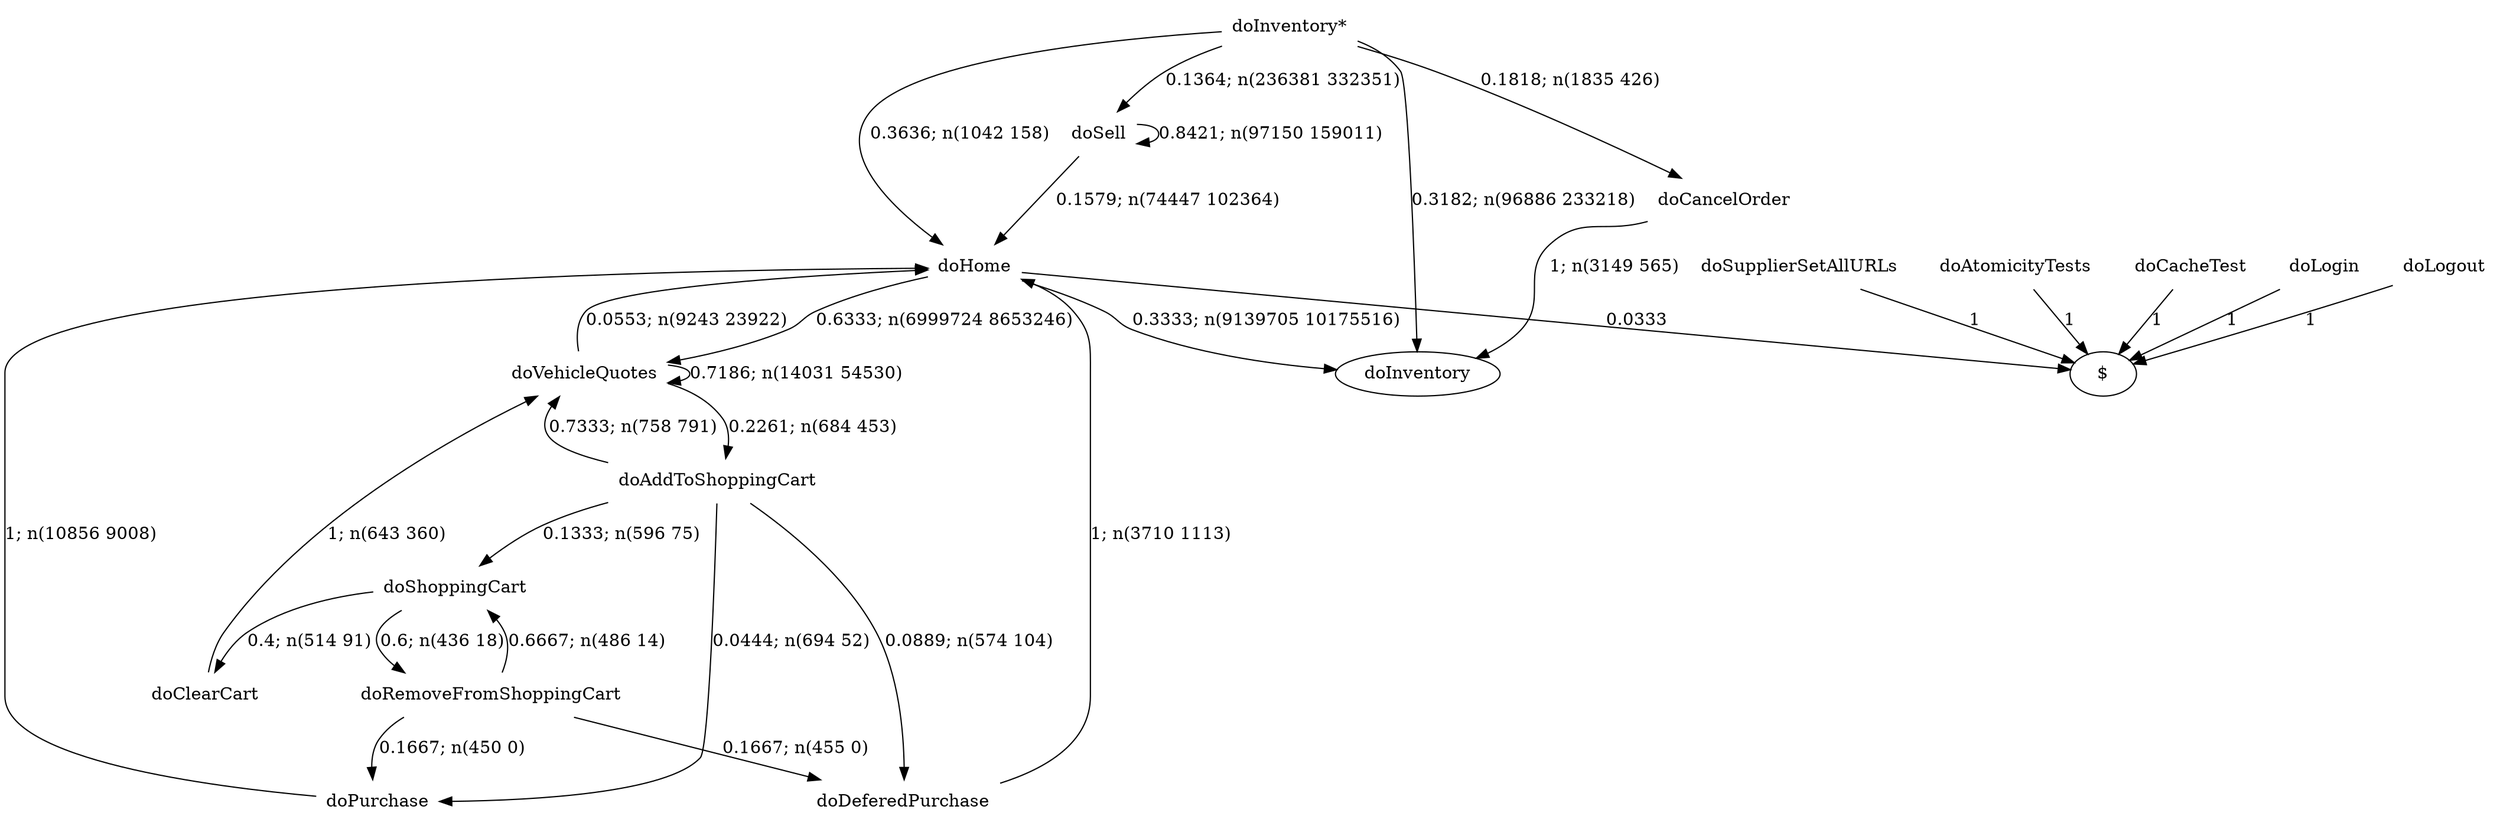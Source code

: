 digraph G {"doInventory*" [label="doInventory*",shape=none];"doSupplierSetAllURLs" [label="doSupplierSetAllURLs",shape=none];"doAtomicityTests" [label="doAtomicityTests",shape=none];"doCacheTest" [label="doCacheTest",shape=none];"doLogin" [label="doLogin",shape=none];"doVehicleQuotes" [label="doVehicleQuotes",shape=none];"doAddToShoppingCart" [label="doAddToShoppingCart",shape=none];"doDeferedPurchase" [label="doDeferedPurchase",shape=none];"doHome" [label="doHome",shape=none];"doShoppingCart" [label="doShoppingCart",shape=none];"doClearCart" [label="doClearCart",shape=none];"doPurchase" [label="doPurchase",shape=none];"doSell" [label="doSell",shape=none];"doLogout" [label="doLogout",shape=none];"doCancelOrder" [label="doCancelOrder",shape=none];"doRemoveFromShoppingCart" [label="doRemoveFromShoppingCart",shape=none];"doInventory*"->"doInventory" [style=solid,label="0.3182; n(96886 233218)"];"doInventory*"->"doHome" [style=solid,label="0.3636; n(1042 158)"];"doInventory*"->"doSell" [style=solid,label="0.1364; n(236381 332351)"];"doInventory*"->"doCancelOrder" [style=solid,label="0.1818; n(1835 426)"];"doSupplierSetAllURLs"->"$" [style=solid,label="1"];"doAtomicityTests"->"$" [style=solid,label="1"];"doCacheTest"->"$" [style=solid,label="1"];"doLogin"->"$" [style=solid,label="1"];"doVehicleQuotes"->"doVehicleQuotes" [style=solid,label="0.7186; n(14031 54530)"];"doVehicleQuotes"->"doAddToShoppingCart" [style=solid,label="0.2261; n(684 453)"];"doVehicleQuotes"->"doHome" [style=solid,label="0.0553; n(9243 23922)"];"doAddToShoppingCart"->"doVehicleQuotes" [style=solid,label="0.7333; n(758 791)"];"doAddToShoppingCart"->"doDeferedPurchase" [style=solid,label="0.0889; n(574 104)"];"doAddToShoppingCart"->"doShoppingCart" [style=solid,label="0.1333; n(596 75)"];"doAddToShoppingCart"->"doPurchase" [style=solid,label="0.0444; n(694 52)"];"doDeferedPurchase"->"doHome" [style=solid,label="1; n(3710 1113)"];"doHome"->"doInventory" [style=solid,label="0.3333; n(9139705 10175516)"];"doHome"->"doVehicleQuotes" [style=solid,label="0.6333; n(6999724 8653246)"];"doHome"->"$" [style=solid,label="0.0333"];"doShoppingCart"->"doClearCart" [style=solid,label="0.4; n(514 91)"];"doShoppingCart"->"doRemoveFromShoppingCart" [style=solid,label="0.6; n(436 18)"];"doClearCart"->"doVehicleQuotes" [style=solid,label="1; n(643 360)"];"doPurchase"->"doHome" [style=solid,label="1; n(10856 9008)"];"doSell"->"doHome" [style=solid,label="0.1579; n(74447 102364)"];"doSell"->"doSell" [style=solid,label="0.8421; n(97150 159011)"];"doLogout"->"$" [style=solid,label="1"];"doCancelOrder"->"doInventory" [style=solid,label="1; n(3149 565)"];"doRemoveFromShoppingCart"->"doDeferedPurchase" [style=solid,label="0.1667; n(455 0)"];"doRemoveFromShoppingCart"->"doShoppingCart" [style=solid,label="0.6667; n(486 14)"];"doRemoveFromShoppingCart"->"doPurchase" [style=solid,label="0.1667; n(450 0)"];}